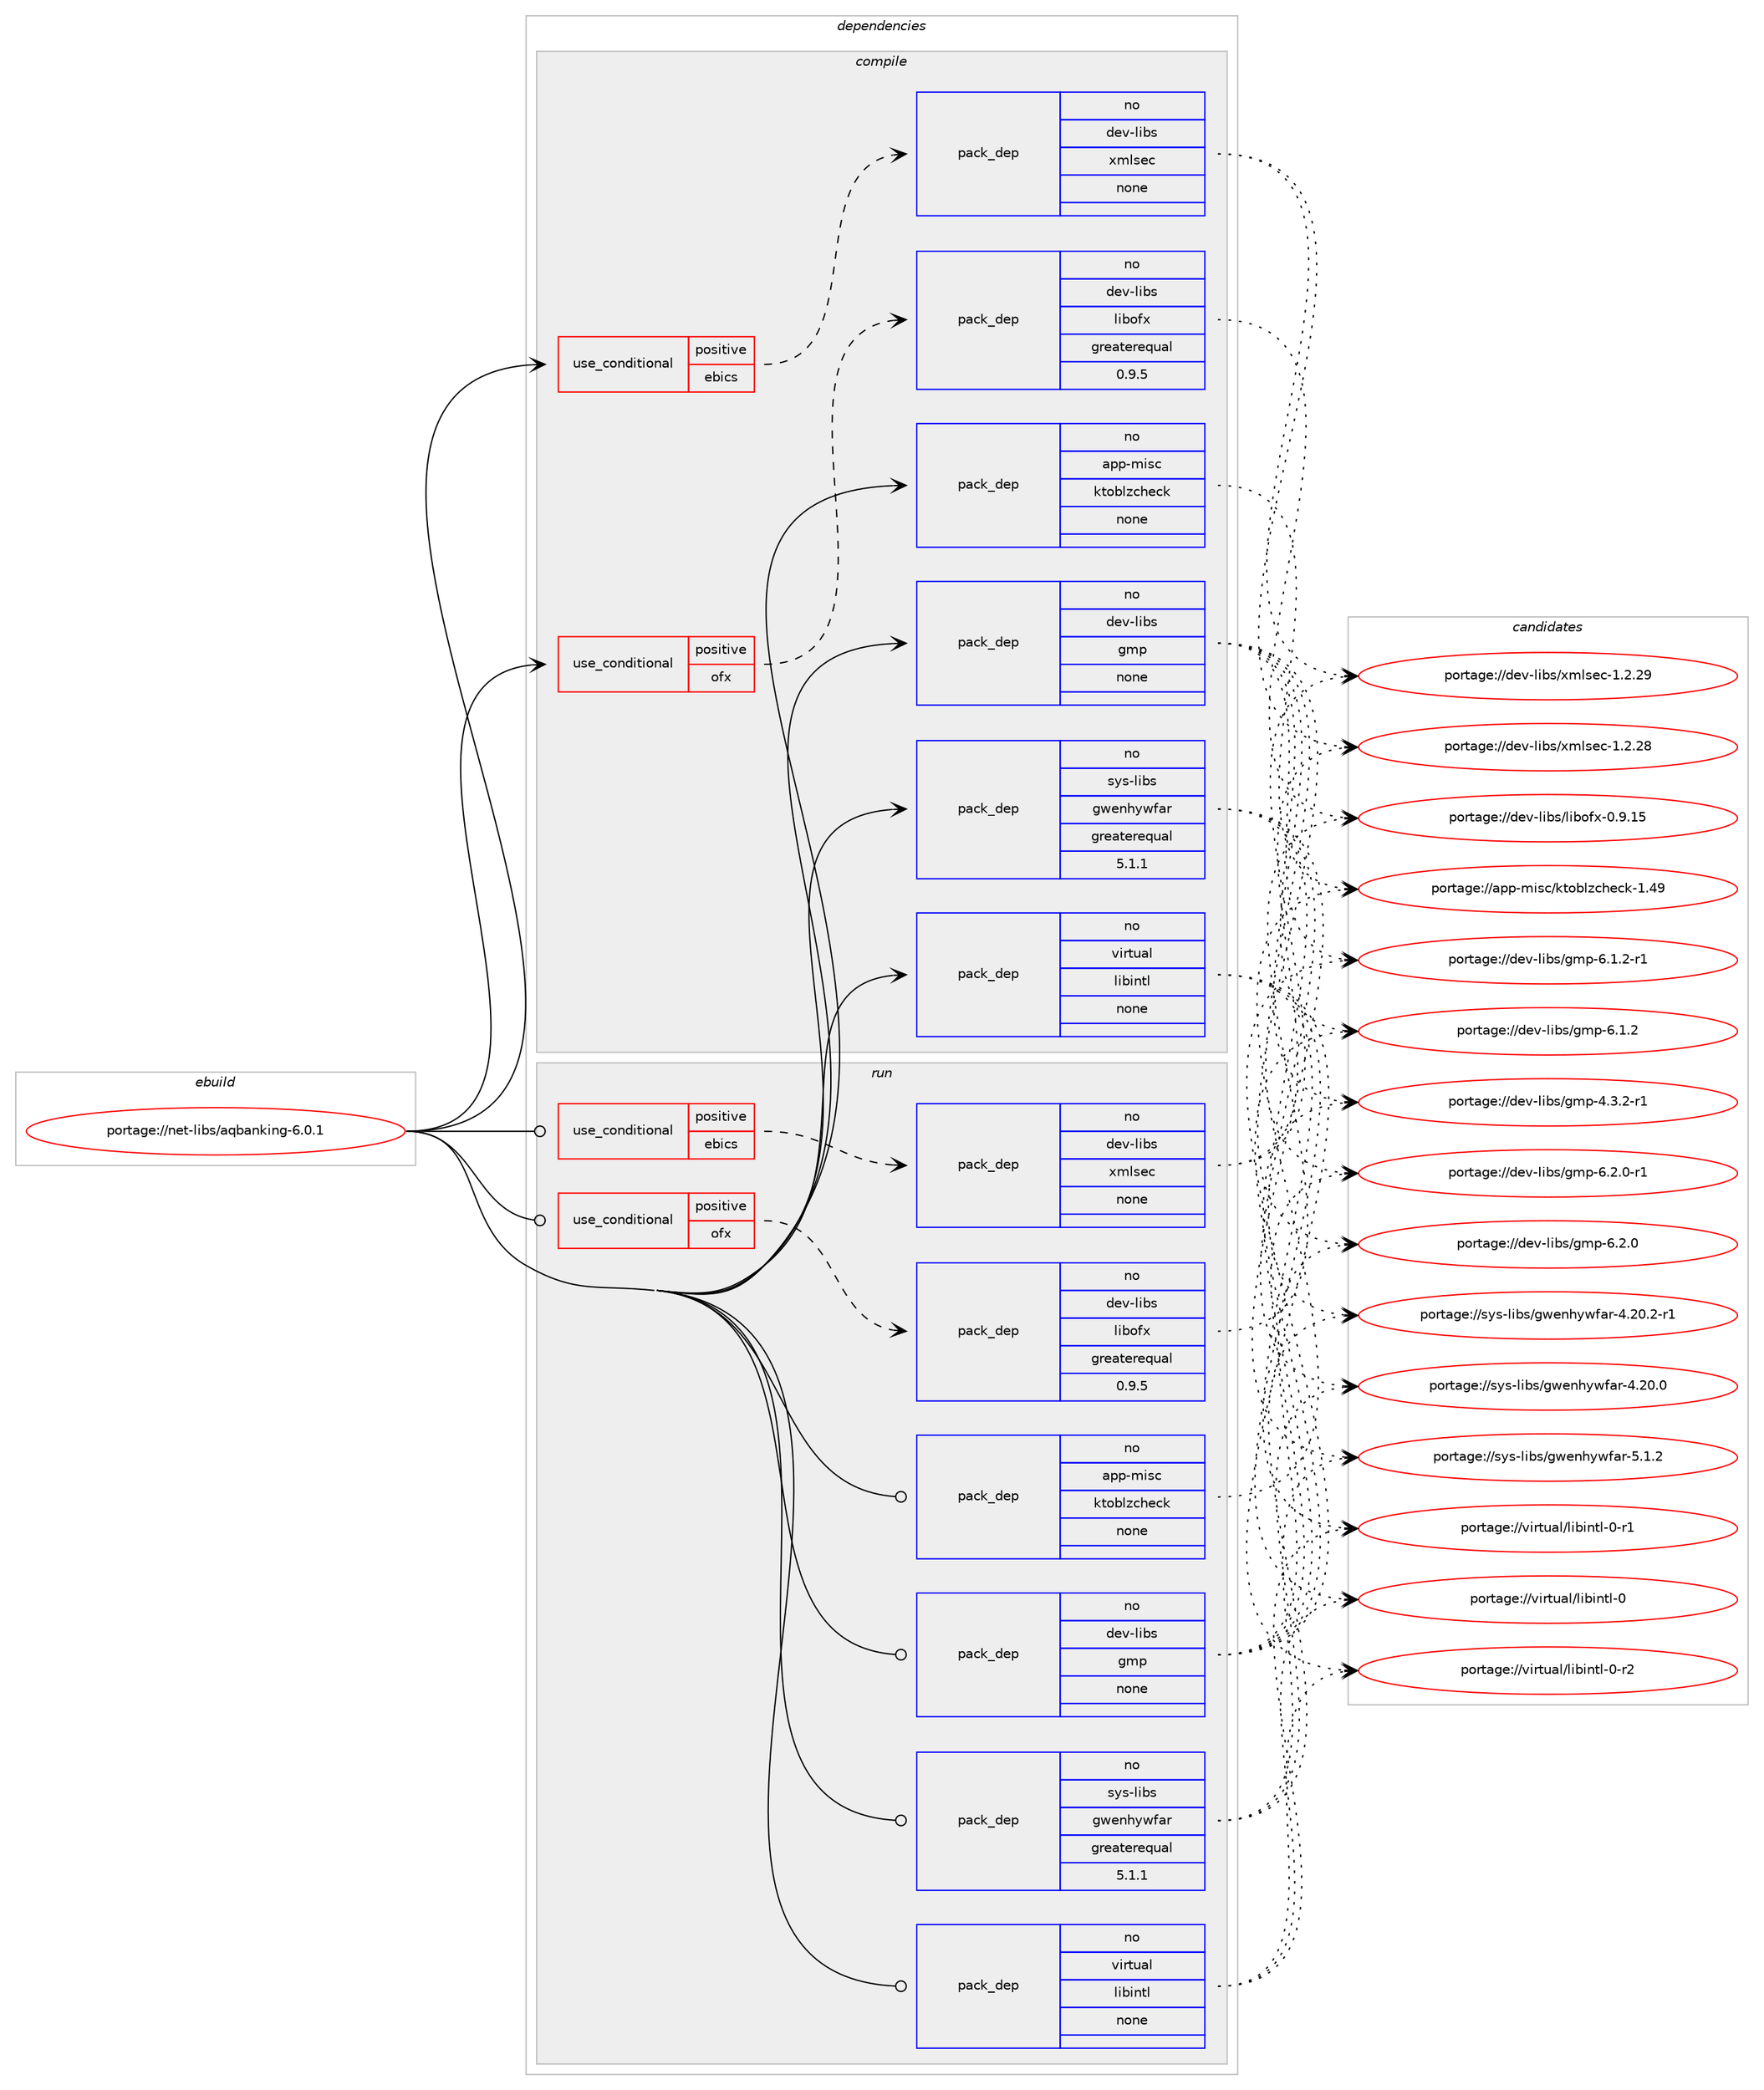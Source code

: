 digraph prolog {

# *************
# Graph options
# *************

newrank=true;
concentrate=true;
compound=true;
graph [rankdir=LR,fontname=Helvetica,fontsize=10,ranksep=1.5];#, ranksep=2.5, nodesep=0.2];
edge  [arrowhead=vee];
node  [fontname=Helvetica,fontsize=10];

# **********
# The ebuild
# **********

subgraph cluster_leftcol {
color=gray;
rank=same;
label=<<i>ebuild</i>>;
id [label="portage://net-libs/aqbanking-6.0.1", color=red, width=4, href="../net-libs/aqbanking-6.0.1.svg"];
}

# ****************
# The dependencies
# ****************

subgraph cluster_midcol {
color=gray;
label=<<i>dependencies</i>>;
subgraph cluster_compile {
fillcolor="#eeeeee";
style=filled;
label=<<i>compile</i>>;
subgraph cond12124 {
dependency60705 [label=<<TABLE BORDER="0" CELLBORDER="1" CELLSPACING="0" CELLPADDING="4"><TR><TD ROWSPAN="3" CELLPADDING="10">use_conditional</TD></TR><TR><TD>positive</TD></TR><TR><TD>ebics</TD></TR></TABLE>>, shape=none, color=red];
subgraph pack47385 {
dependency60706 [label=<<TABLE BORDER="0" CELLBORDER="1" CELLSPACING="0" CELLPADDING="4" WIDTH="220"><TR><TD ROWSPAN="6" CELLPADDING="30">pack_dep</TD></TR><TR><TD WIDTH="110">no</TD></TR><TR><TD>dev-libs</TD></TR><TR><TD>xmlsec</TD></TR><TR><TD>none</TD></TR><TR><TD></TD></TR></TABLE>>, shape=none, color=blue];
}
dependency60705:e -> dependency60706:w [weight=20,style="dashed",arrowhead="vee"];
}
id:e -> dependency60705:w [weight=20,style="solid",arrowhead="vee"];
subgraph cond12125 {
dependency60707 [label=<<TABLE BORDER="0" CELLBORDER="1" CELLSPACING="0" CELLPADDING="4"><TR><TD ROWSPAN="3" CELLPADDING="10">use_conditional</TD></TR><TR><TD>positive</TD></TR><TR><TD>ofx</TD></TR></TABLE>>, shape=none, color=red];
subgraph pack47386 {
dependency60708 [label=<<TABLE BORDER="0" CELLBORDER="1" CELLSPACING="0" CELLPADDING="4" WIDTH="220"><TR><TD ROWSPAN="6" CELLPADDING="30">pack_dep</TD></TR><TR><TD WIDTH="110">no</TD></TR><TR><TD>dev-libs</TD></TR><TR><TD>libofx</TD></TR><TR><TD>greaterequal</TD></TR><TR><TD>0.9.5</TD></TR></TABLE>>, shape=none, color=blue];
}
dependency60707:e -> dependency60708:w [weight=20,style="dashed",arrowhead="vee"];
}
id:e -> dependency60707:w [weight=20,style="solid",arrowhead="vee"];
subgraph pack47387 {
dependency60709 [label=<<TABLE BORDER="0" CELLBORDER="1" CELLSPACING="0" CELLPADDING="4" WIDTH="220"><TR><TD ROWSPAN="6" CELLPADDING="30">pack_dep</TD></TR><TR><TD WIDTH="110">no</TD></TR><TR><TD>app-misc</TD></TR><TR><TD>ktoblzcheck</TD></TR><TR><TD>none</TD></TR><TR><TD></TD></TR></TABLE>>, shape=none, color=blue];
}
id:e -> dependency60709:w [weight=20,style="solid",arrowhead="vee"];
subgraph pack47388 {
dependency60710 [label=<<TABLE BORDER="0" CELLBORDER="1" CELLSPACING="0" CELLPADDING="4" WIDTH="220"><TR><TD ROWSPAN="6" CELLPADDING="30">pack_dep</TD></TR><TR><TD WIDTH="110">no</TD></TR><TR><TD>dev-libs</TD></TR><TR><TD>gmp</TD></TR><TR><TD>none</TD></TR><TR><TD></TD></TR></TABLE>>, shape=none, color=blue];
}
id:e -> dependency60710:w [weight=20,style="solid",arrowhead="vee"];
subgraph pack47389 {
dependency60711 [label=<<TABLE BORDER="0" CELLBORDER="1" CELLSPACING="0" CELLPADDING="4" WIDTH="220"><TR><TD ROWSPAN="6" CELLPADDING="30">pack_dep</TD></TR><TR><TD WIDTH="110">no</TD></TR><TR><TD>sys-libs</TD></TR><TR><TD>gwenhywfar</TD></TR><TR><TD>greaterequal</TD></TR><TR><TD>5.1.1</TD></TR></TABLE>>, shape=none, color=blue];
}
id:e -> dependency60711:w [weight=20,style="solid",arrowhead="vee"];
subgraph pack47390 {
dependency60712 [label=<<TABLE BORDER="0" CELLBORDER="1" CELLSPACING="0" CELLPADDING="4" WIDTH="220"><TR><TD ROWSPAN="6" CELLPADDING="30">pack_dep</TD></TR><TR><TD WIDTH="110">no</TD></TR><TR><TD>virtual</TD></TR><TR><TD>libintl</TD></TR><TR><TD>none</TD></TR><TR><TD></TD></TR></TABLE>>, shape=none, color=blue];
}
id:e -> dependency60712:w [weight=20,style="solid",arrowhead="vee"];
}
subgraph cluster_compileandrun {
fillcolor="#eeeeee";
style=filled;
label=<<i>compile and run</i>>;
}
subgraph cluster_run {
fillcolor="#eeeeee";
style=filled;
label=<<i>run</i>>;
subgraph cond12126 {
dependency60713 [label=<<TABLE BORDER="0" CELLBORDER="1" CELLSPACING="0" CELLPADDING="4"><TR><TD ROWSPAN="3" CELLPADDING="10">use_conditional</TD></TR><TR><TD>positive</TD></TR><TR><TD>ebics</TD></TR></TABLE>>, shape=none, color=red];
subgraph pack47391 {
dependency60714 [label=<<TABLE BORDER="0" CELLBORDER="1" CELLSPACING="0" CELLPADDING="4" WIDTH="220"><TR><TD ROWSPAN="6" CELLPADDING="30">pack_dep</TD></TR><TR><TD WIDTH="110">no</TD></TR><TR><TD>dev-libs</TD></TR><TR><TD>xmlsec</TD></TR><TR><TD>none</TD></TR><TR><TD></TD></TR></TABLE>>, shape=none, color=blue];
}
dependency60713:e -> dependency60714:w [weight=20,style="dashed",arrowhead="vee"];
}
id:e -> dependency60713:w [weight=20,style="solid",arrowhead="odot"];
subgraph cond12127 {
dependency60715 [label=<<TABLE BORDER="0" CELLBORDER="1" CELLSPACING="0" CELLPADDING="4"><TR><TD ROWSPAN="3" CELLPADDING="10">use_conditional</TD></TR><TR><TD>positive</TD></TR><TR><TD>ofx</TD></TR></TABLE>>, shape=none, color=red];
subgraph pack47392 {
dependency60716 [label=<<TABLE BORDER="0" CELLBORDER="1" CELLSPACING="0" CELLPADDING="4" WIDTH="220"><TR><TD ROWSPAN="6" CELLPADDING="30">pack_dep</TD></TR><TR><TD WIDTH="110">no</TD></TR><TR><TD>dev-libs</TD></TR><TR><TD>libofx</TD></TR><TR><TD>greaterequal</TD></TR><TR><TD>0.9.5</TD></TR></TABLE>>, shape=none, color=blue];
}
dependency60715:e -> dependency60716:w [weight=20,style="dashed",arrowhead="vee"];
}
id:e -> dependency60715:w [weight=20,style="solid",arrowhead="odot"];
subgraph pack47393 {
dependency60717 [label=<<TABLE BORDER="0" CELLBORDER="1" CELLSPACING="0" CELLPADDING="4" WIDTH="220"><TR><TD ROWSPAN="6" CELLPADDING="30">pack_dep</TD></TR><TR><TD WIDTH="110">no</TD></TR><TR><TD>app-misc</TD></TR><TR><TD>ktoblzcheck</TD></TR><TR><TD>none</TD></TR><TR><TD></TD></TR></TABLE>>, shape=none, color=blue];
}
id:e -> dependency60717:w [weight=20,style="solid",arrowhead="odot"];
subgraph pack47394 {
dependency60718 [label=<<TABLE BORDER="0" CELLBORDER="1" CELLSPACING="0" CELLPADDING="4" WIDTH="220"><TR><TD ROWSPAN="6" CELLPADDING="30">pack_dep</TD></TR><TR><TD WIDTH="110">no</TD></TR><TR><TD>dev-libs</TD></TR><TR><TD>gmp</TD></TR><TR><TD>none</TD></TR><TR><TD></TD></TR></TABLE>>, shape=none, color=blue];
}
id:e -> dependency60718:w [weight=20,style="solid",arrowhead="odot"];
subgraph pack47395 {
dependency60719 [label=<<TABLE BORDER="0" CELLBORDER="1" CELLSPACING="0" CELLPADDING="4" WIDTH="220"><TR><TD ROWSPAN="6" CELLPADDING="30">pack_dep</TD></TR><TR><TD WIDTH="110">no</TD></TR><TR><TD>sys-libs</TD></TR><TR><TD>gwenhywfar</TD></TR><TR><TD>greaterequal</TD></TR><TR><TD>5.1.1</TD></TR></TABLE>>, shape=none, color=blue];
}
id:e -> dependency60719:w [weight=20,style="solid",arrowhead="odot"];
subgraph pack47396 {
dependency60720 [label=<<TABLE BORDER="0" CELLBORDER="1" CELLSPACING="0" CELLPADDING="4" WIDTH="220"><TR><TD ROWSPAN="6" CELLPADDING="30">pack_dep</TD></TR><TR><TD WIDTH="110">no</TD></TR><TR><TD>virtual</TD></TR><TR><TD>libintl</TD></TR><TR><TD>none</TD></TR><TR><TD></TD></TR></TABLE>>, shape=none, color=blue];
}
id:e -> dependency60720:w [weight=20,style="solid",arrowhead="odot"];
}
}

# **************
# The candidates
# **************

subgraph cluster_choices {
rank=same;
color=gray;
label=<<i>candidates</i>>;

subgraph choice47385 {
color=black;
nodesep=1;
choice1001011184510810598115471201091081151019945494650465057 [label="portage://dev-libs/xmlsec-1.2.29", color=red, width=4,href="../dev-libs/xmlsec-1.2.29.svg"];
choice1001011184510810598115471201091081151019945494650465056 [label="portage://dev-libs/xmlsec-1.2.28", color=red, width=4,href="../dev-libs/xmlsec-1.2.28.svg"];
dependency60706:e -> choice1001011184510810598115471201091081151019945494650465057:w [style=dotted,weight="100"];
dependency60706:e -> choice1001011184510810598115471201091081151019945494650465056:w [style=dotted,weight="100"];
}
subgraph choice47386 {
color=black;
nodesep=1;
choice1001011184510810598115471081059811110212045484657464953 [label="portage://dev-libs/libofx-0.9.15", color=red, width=4,href="../dev-libs/libofx-0.9.15.svg"];
dependency60708:e -> choice1001011184510810598115471081059811110212045484657464953:w [style=dotted,weight="100"];
}
subgraph choice47387 {
color=black;
nodesep=1;
choice971121124510910511599471071161119810812299104101991074549465257 [label="portage://app-misc/ktoblzcheck-1.49", color=red, width=4,href="../app-misc/ktoblzcheck-1.49.svg"];
dependency60709:e -> choice971121124510910511599471071161119810812299104101991074549465257:w [style=dotted,weight="100"];
}
subgraph choice47388 {
color=black;
nodesep=1;
choice1001011184510810598115471031091124554465046484511449 [label="portage://dev-libs/gmp-6.2.0-r1", color=red, width=4,href="../dev-libs/gmp-6.2.0-r1.svg"];
choice100101118451081059811547103109112455446504648 [label="portage://dev-libs/gmp-6.2.0", color=red, width=4,href="../dev-libs/gmp-6.2.0.svg"];
choice1001011184510810598115471031091124554464946504511449 [label="portage://dev-libs/gmp-6.1.2-r1", color=red, width=4,href="../dev-libs/gmp-6.1.2-r1.svg"];
choice100101118451081059811547103109112455446494650 [label="portage://dev-libs/gmp-6.1.2", color=red, width=4,href="../dev-libs/gmp-6.1.2.svg"];
choice1001011184510810598115471031091124552465146504511449 [label="portage://dev-libs/gmp-4.3.2-r1", color=red, width=4,href="../dev-libs/gmp-4.3.2-r1.svg"];
dependency60710:e -> choice1001011184510810598115471031091124554465046484511449:w [style=dotted,weight="100"];
dependency60710:e -> choice100101118451081059811547103109112455446504648:w [style=dotted,weight="100"];
dependency60710:e -> choice1001011184510810598115471031091124554464946504511449:w [style=dotted,weight="100"];
dependency60710:e -> choice100101118451081059811547103109112455446494650:w [style=dotted,weight="100"];
dependency60710:e -> choice1001011184510810598115471031091124552465146504511449:w [style=dotted,weight="100"];
}
subgraph choice47389 {
color=black;
nodesep=1;
choice11512111545108105981154710311910111010412111910297114455346494650 [label="portage://sys-libs/gwenhywfar-5.1.2", color=red, width=4,href="../sys-libs/gwenhywfar-5.1.2.svg"];
choice11512111545108105981154710311910111010412111910297114455246504846504511449 [label="portage://sys-libs/gwenhywfar-4.20.2-r1", color=red, width=4,href="../sys-libs/gwenhywfar-4.20.2-r1.svg"];
choice1151211154510810598115471031191011101041211191029711445524650484648 [label="portage://sys-libs/gwenhywfar-4.20.0", color=red, width=4,href="../sys-libs/gwenhywfar-4.20.0.svg"];
dependency60711:e -> choice11512111545108105981154710311910111010412111910297114455346494650:w [style=dotted,weight="100"];
dependency60711:e -> choice11512111545108105981154710311910111010412111910297114455246504846504511449:w [style=dotted,weight="100"];
dependency60711:e -> choice1151211154510810598115471031191011101041211191029711445524650484648:w [style=dotted,weight="100"];
}
subgraph choice47390 {
color=black;
nodesep=1;
choice11810511411611797108471081059810511011610845484511450 [label="portage://virtual/libintl-0-r2", color=red, width=4,href="../virtual/libintl-0-r2.svg"];
choice11810511411611797108471081059810511011610845484511449 [label="portage://virtual/libintl-0-r1", color=red, width=4,href="../virtual/libintl-0-r1.svg"];
choice1181051141161179710847108105981051101161084548 [label="portage://virtual/libintl-0", color=red, width=4,href="../virtual/libintl-0.svg"];
dependency60712:e -> choice11810511411611797108471081059810511011610845484511450:w [style=dotted,weight="100"];
dependency60712:e -> choice11810511411611797108471081059810511011610845484511449:w [style=dotted,weight="100"];
dependency60712:e -> choice1181051141161179710847108105981051101161084548:w [style=dotted,weight="100"];
}
subgraph choice47391 {
color=black;
nodesep=1;
choice1001011184510810598115471201091081151019945494650465057 [label="portage://dev-libs/xmlsec-1.2.29", color=red, width=4,href="../dev-libs/xmlsec-1.2.29.svg"];
choice1001011184510810598115471201091081151019945494650465056 [label="portage://dev-libs/xmlsec-1.2.28", color=red, width=4,href="../dev-libs/xmlsec-1.2.28.svg"];
dependency60714:e -> choice1001011184510810598115471201091081151019945494650465057:w [style=dotted,weight="100"];
dependency60714:e -> choice1001011184510810598115471201091081151019945494650465056:w [style=dotted,weight="100"];
}
subgraph choice47392 {
color=black;
nodesep=1;
choice1001011184510810598115471081059811110212045484657464953 [label="portage://dev-libs/libofx-0.9.15", color=red, width=4,href="../dev-libs/libofx-0.9.15.svg"];
dependency60716:e -> choice1001011184510810598115471081059811110212045484657464953:w [style=dotted,weight="100"];
}
subgraph choice47393 {
color=black;
nodesep=1;
choice971121124510910511599471071161119810812299104101991074549465257 [label="portage://app-misc/ktoblzcheck-1.49", color=red, width=4,href="../app-misc/ktoblzcheck-1.49.svg"];
dependency60717:e -> choice971121124510910511599471071161119810812299104101991074549465257:w [style=dotted,weight="100"];
}
subgraph choice47394 {
color=black;
nodesep=1;
choice1001011184510810598115471031091124554465046484511449 [label="portage://dev-libs/gmp-6.2.0-r1", color=red, width=4,href="../dev-libs/gmp-6.2.0-r1.svg"];
choice100101118451081059811547103109112455446504648 [label="portage://dev-libs/gmp-6.2.0", color=red, width=4,href="../dev-libs/gmp-6.2.0.svg"];
choice1001011184510810598115471031091124554464946504511449 [label="portage://dev-libs/gmp-6.1.2-r1", color=red, width=4,href="../dev-libs/gmp-6.1.2-r1.svg"];
choice100101118451081059811547103109112455446494650 [label="portage://dev-libs/gmp-6.1.2", color=red, width=4,href="../dev-libs/gmp-6.1.2.svg"];
choice1001011184510810598115471031091124552465146504511449 [label="portage://dev-libs/gmp-4.3.2-r1", color=red, width=4,href="../dev-libs/gmp-4.3.2-r1.svg"];
dependency60718:e -> choice1001011184510810598115471031091124554465046484511449:w [style=dotted,weight="100"];
dependency60718:e -> choice100101118451081059811547103109112455446504648:w [style=dotted,weight="100"];
dependency60718:e -> choice1001011184510810598115471031091124554464946504511449:w [style=dotted,weight="100"];
dependency60718:e -> choice100101118451081059811547103109112455446494650:w [style=dotted,weight="100"];
dependency60718:e -> choice1001011184510810598115471031091124552465146504511449:w [style=dotted,weight="100"];
}
subgraph choice47395 {
color=black;
nodesep=1;
choice11512111545108105981154710311910111010412111910297114455346494650 [label="portage://sys-libs/gwenhywfar-5.1.2", color=red, width=4,href="../sys-libs/gwenhywfar-5.1.2.svg"];
choice11512111545108105981154710311910111010412111910297114455246504846504511449 [label="portage://sys-libs/gwenhywfar-4.20.2-r1", color=red, width=4,href="../sys-libs/gwenhywfar-4.20.2-r1.svg"];
choice1151211154510810598115471031191011101041211191029711445524650484648 [label="portage://sys-libs/gwenhywfar-4.20.0", color=red, width=4,href="../sys-libs/gwenhywfar-4.20.0.svg"];
dependency60719:e -> choice11512111545108105981154710311910111010412111910297114455346494650:w [style=dotted,weight="100"];
dependency60719:e -> choice11512111545108105981154710311910111010412111910297114455246504846504511449:w [style=dotted,weight="100"];
dependency60719:e -> choice1151211154510810598115471031191011101041211191029711445524650484648:w [style=dotted,weight="100"];
}
subgraph choice47396 {
color=black;
nodesep=1;
choice11810511411611797108471081059810511011610845484511450 [label="portage://virtual/libintl-0-r2", color=red, width=4,href="../virtual/libintl-0-r2.svg"];
choice11810511411611797108471081059810511011610845484511449 [label="portage://virtual/libintl-0-r1", color=red, width=4,href="../virtual/libintl-0-r1.svg"];
choice1181051141161179710847108105981051101161084548 [label="portage://virtual/libintl-0", color=red, width=4,href="../virtual/libintl-0.svg"];
dependency60720:e -> choice11810511411611797108471081059810511011610845484511450:w [style=dotted,weight="100"];
dependency60720:e -> choice11810511411611797108471081059810511011610845484511449:w [style=dotted,weight="100"];
dependency60720:e -> choice1181051141161179710847108105981051101161084548:w [style=dotted,weight="100"];
}
}

}
